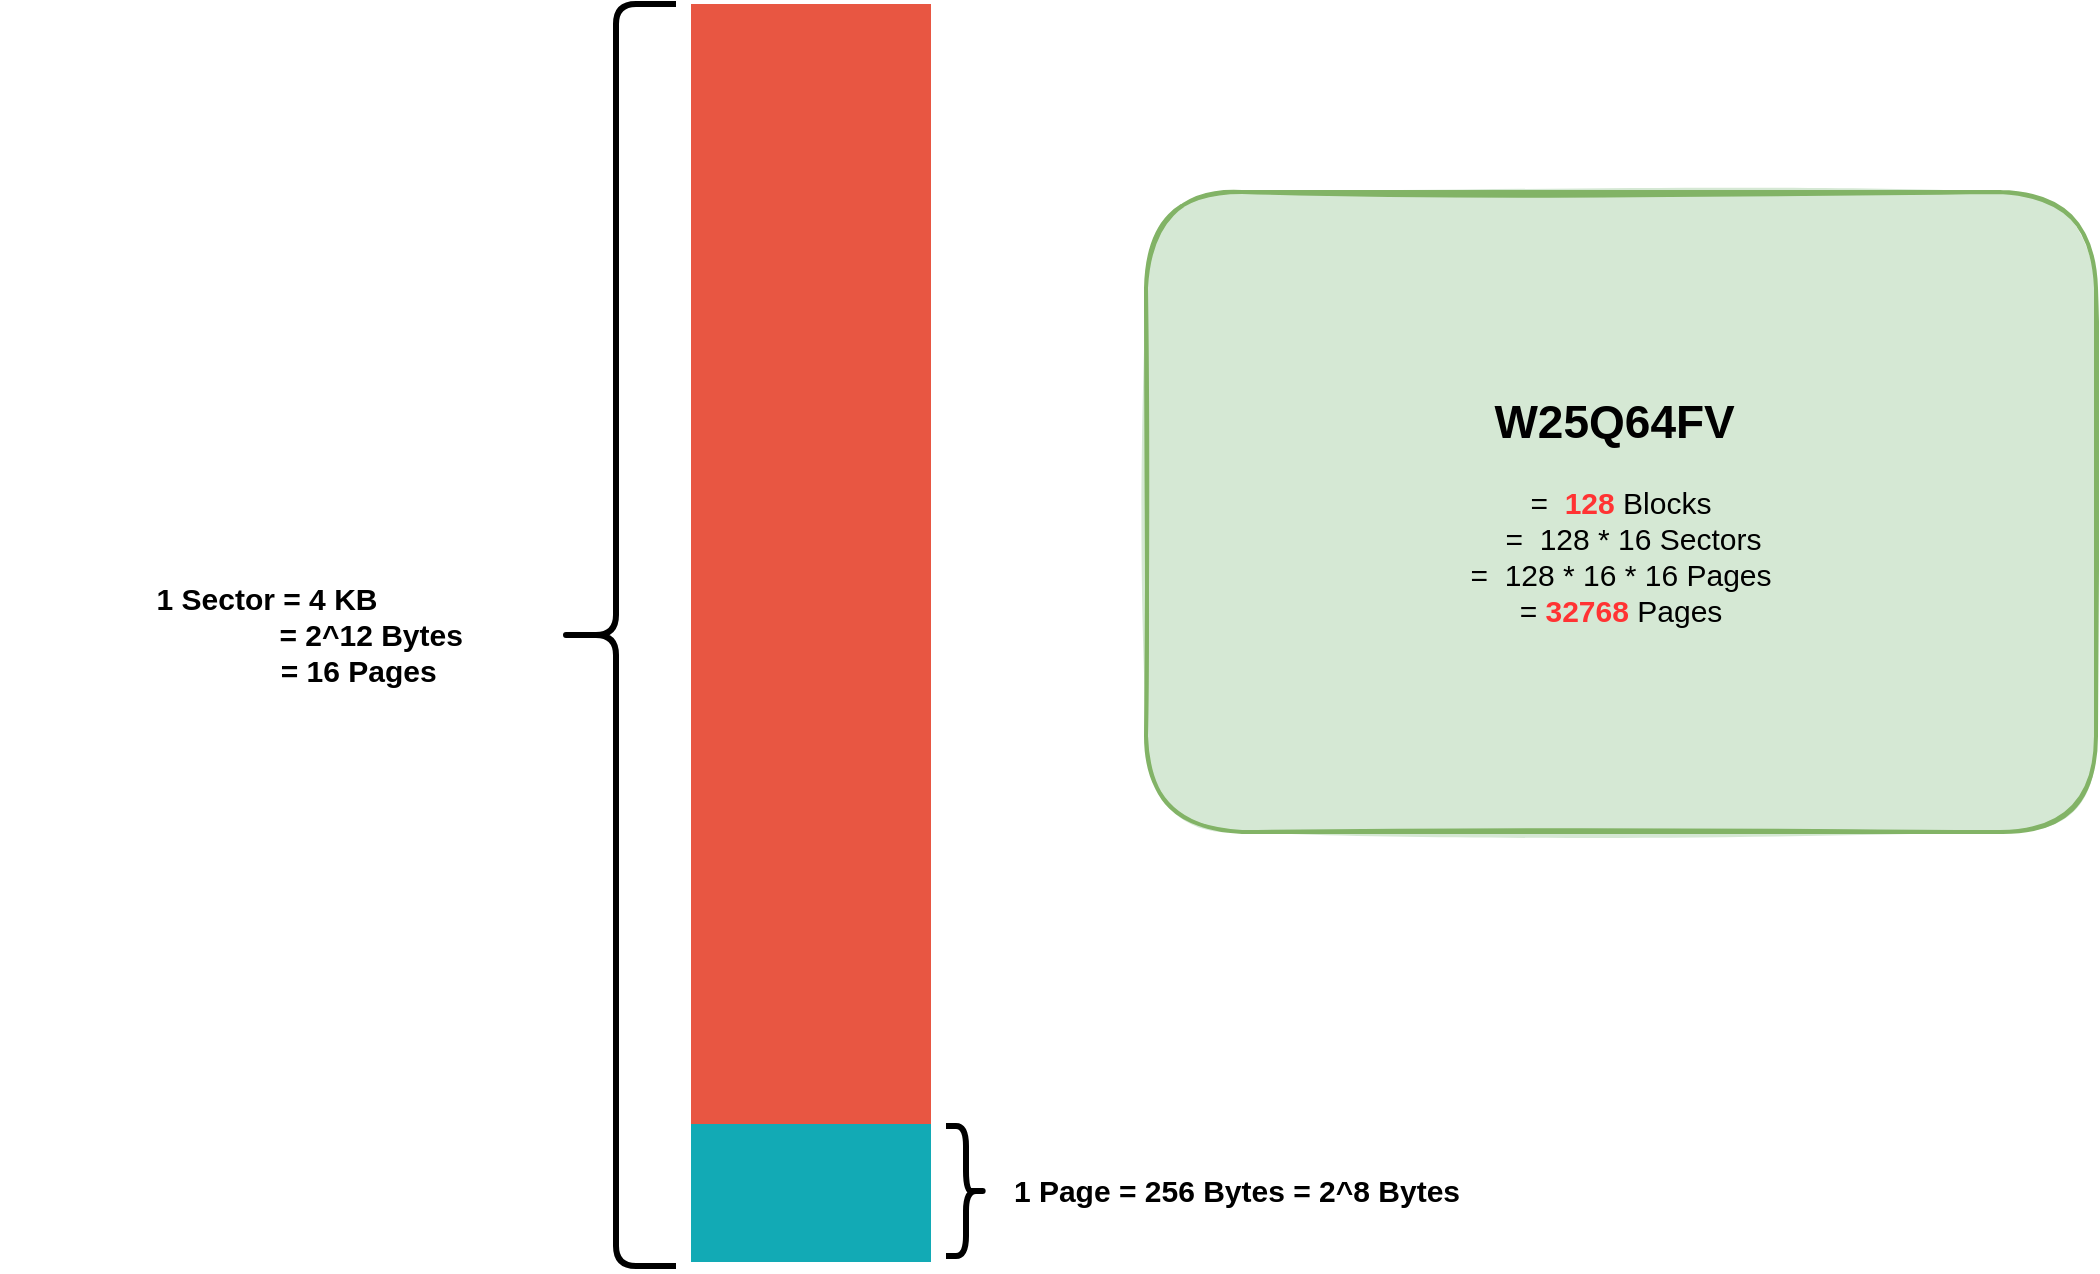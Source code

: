 <mxfile version="13.9.9" type="device"><diagram id="07fea595-8f29-1299-0266-81d95cde20df" name="Page-1"><mxGraphModel dx="-578" dy="14" grid="0" gridSize="10" guides="0" tooltips="1" connect="1" arrows="1" fold="1" page="0" pageScale="1" pageWidth="1169" pageHeight="827" background="#ffffff" math="0" shadow="0"><root><mxCell id="0"/><mxCell id="1" parent="0"/><mxCell id="723" value="" style="whiteSpace=wrap;fillColor=#12AAB5;gradientColor=none;gradientDirection=east;strokeColor=none;html=1;fontColor=#23445d;" parent="1" vertex="1"><mxGeometry x="2497.5" y="1464.5" width="120" height="74.5" as="geometry"/></mxCell><mxCell id="729" value="" style="whiteSpace=wrap;fillColor=#E85642;gradientColor=none;gradientDirection=east;strokeColor=none;html=1;fontColor=#23445d;" parent="1" vertex="1"><mxGeometry x="2497.5" y="910" width="120" height="560" as="geometry"/></mxCell><mxCell id="Iss2_IJYRmmZFacoHd2W-752" value="" style="shape=curlyBracket;whiteSpace=wrap;html=1;rounded=1;strokeWidth=3;" vertex="1" parent="1"><mxGeometry x="2430" y="910" width="60" height="631" as="geometry"/></mxCell><mxCell id="Iss2_IJYRmmZFacoHd2W-753" value="1 Sector = 4 KB&lt;br&gt;&amp;nbsp; &amp;nbsp; &amp;nbsp; &amp;nbsp; &amp;nbsp; &amp;nbsp; &amp;nbsp; &amp;nbsp; &amp;nbsp; &amp;nbsp; &amp;nbsp; &amp;nbsp; &amp;nbsp;= 2^12 Bytes&lt;br&gt;&amp;nbsp; &amp;nbsp; &amp;nbsp; &amp;nbsp; &amp;nbsp; &amp;nbsp; &amp;nbsp; &amp;nbsp; &amp;nbsp; &amp;nbsp; &amp;nbsp; = 16 Pages" style="text;html=1;strokeColor=none;fillColor=none;align=center;verticalAlign=middle;whiteSpace=wrap;rounded=0;strokeWidth=4;fontSize=15;fontStyle=1" vertex="1" parent="1"><mxGeometry x="2152" y="1183" width="267" height="83" as="geometry"/></mxCell><mxCell id="Iss2_IJYRmmZFacoHd2W-755" value="" style="shape=curlyBracket;whiteSpace=wrap;html=1;rounded=1;strokeWidth=3;rotation=-180;size=0.5;" vertex="1" parent="1"><mxGeometry x="2625" y="1471" width="20" height="65" as="geometry"/></mxCell><mxCell id="Iss2_IJYRmmZFacoHd2W-757" value="1 Page = 256 Bytes = 2^8 Bytes" style="text;html=1;strokeColor=none;fillColor=none;align=center;verticalAlign=middle;whiteSpace=wrap;rounded=0;strokeWidth=4;fontSize=15;fontStyle=1" vertex="1" parent="1"><mxGeometry x="2637" y="1461" width="267" height="83" as="geometry"/></mxCell><mxCell id="Iss2_IJYRmmZFacoHd2W-758" value="&lt;b style=&quot;font-size: 23px&quot;&gt;W25Q64FV&amp;nbsp; &lt;br&gt;&lt;/b&gt;&lt;br&gt;=&amp;nbsp; &lt;font color=&quot;#ff3333&quot;&gt;&lt;b&gt;128&lt;/b&gt;&lt;/font&gt; Blocks&lt;br&gt;&amp;nbsp; &amp;nbsp;=&amp;nbsp; 128 * 16 Sectors&lt;br&gt;=&amp;nbsp; 128 * 16 * 16 Pages&lt;br&gt;= &lt;font color=&quot;#ff3333&quot;&gt;&lt;b&gt;32768&lt;/b&gt;&lt;/font&gt; Pages" style="rounded=1;whiteSpace=wrap;html=1;strokeWidth=2;fillWeight=4;hachureGap=8;hachureAngle=45;sketch=1;fontSize=15;fillStyle=solid;fillColor=#d5e8d4;strokeColor=#82b366;" vertex="1" parent="1"><mxGeometry x="2725" y="1004" width="475" height="320" as="geometry"/></mxCell></root></mxGraphModel></diagram></mxfile>